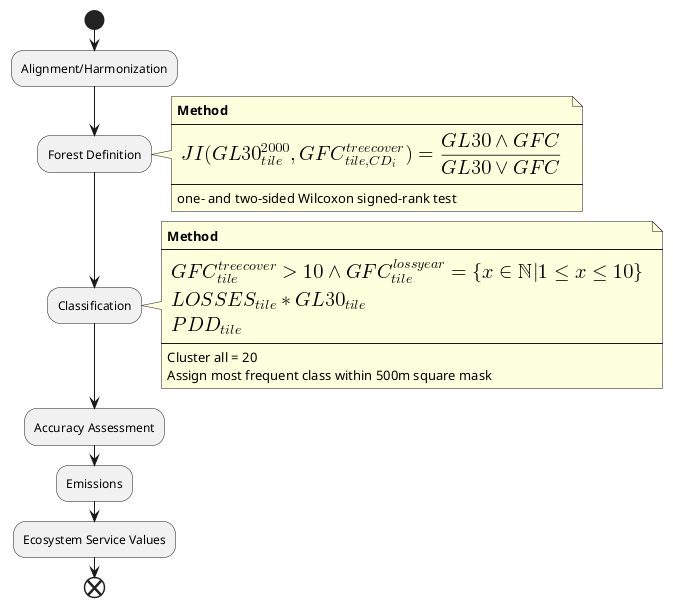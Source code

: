@startuml
start
:Alignment/Harmonization;
:Forest Definition;
note right
    <b>Method</b>
    ----
    <latex>JI(GL30^{2000}_{tile},GFC^{treecover}_{tile,CD_i})=\frac{GL30 \land GFC}{GL30 \lor GFC}</latex>
    ----
    one- and two-sided Wilcoxon signed-rank test
end note
:Classification;
note right
    <b>Method</b>
    ----
    <latex>GFC^{treecover}_{tile} > 10 \land GFC^{lossyear}_{tile} \equals \{x \in \mathbb{N} | 1 \le x \le 10 \}</latex>
    <latex>LOSSES_{tile} * GL30_{tile}</latex>
    <latex>PDD_{tile}</latex>
    ----
    Cluster all = 20
    Assign most frequent class within 500m square mask
end note
:Accuracy Assessment;
:Emissions;
:Ecosystem Service Values;
end
@enduml
